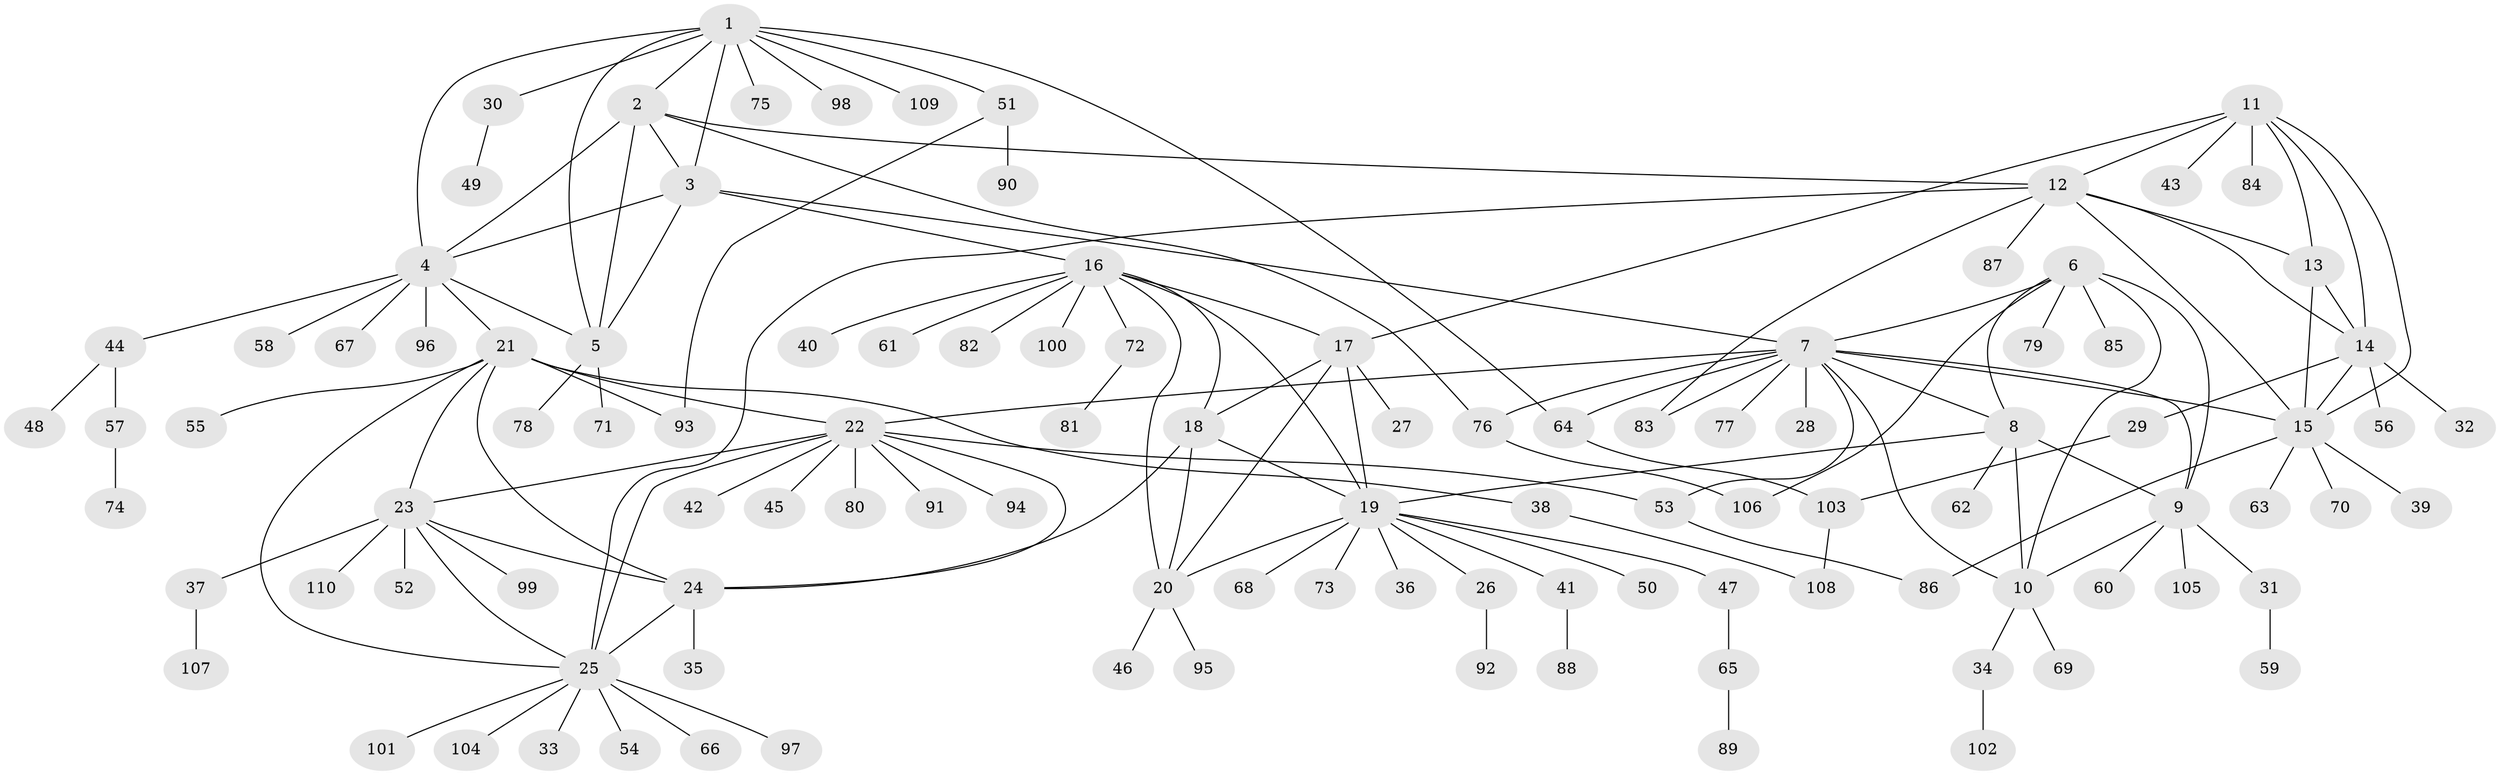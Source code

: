 // coarse degree distribution, {10: 0.03636363636363636, 6: 0.03636363636363636, 5: 0.05454545454545454, 8: 0.03636363636363636, 7: 0.05454545454545454, 18: 0.01818181818181818, 9: 0.03636363636363636, 4: 0.03636363636363636, 1: 0.6909090909090909}
// Generated by graph-tools (version 1.1) at 2025/19/03/04/25 18:19:56]
// undirected, 110 vertices, 154 edges
graph export_dot {
graph [start="1"]
  node [color=gray90,style=filled];
  1;
  2;
  3;
  4;
  5;
  6;
  7;
  8;
  9;
  10;
  11;
  12;
  13;
  14;
  15;
  16;
  17;
  18;
  19;
  20;
  21;
  22;
  23;
  24;
  25;
  26;
  27;
  28;
  29;
  30;
  31;
  32;
  33;
  34;
  35;
  36;
  37;
  38;
  39;
  40;
  41;
  42;
  43;
  44;
  45;
  46;
  47;
  48;
  49;
  50;
  51;
  52;
  53;
  54;
  55;
  56;
  57;
  58;
  59;
  60;
  61;
  62;
  63;
  64;
  65;
  66;
  67;
  68;
  69;
  70;
  71;
  72;
  73;
  74;
  75;
  76;
  77;
  78;
  79;
  80;
  81;
  82;
  83;
  84;
  85;
  86;
  87;
  88;
  89;
  90;
  91;
  92;
  93;
  94;
  95;
  96;
  97;
  98;
  99;
  100;
  101;
  102;
  103;
  104;
  105;
  106;
  107;
  108;
  109;
  110;
  1 -- 2;
  1 -- 3;
  1 -- 4;
  1 -- 5;
  1 -- 30;
  1 -- 51;
  1 -- 64;
  1 -- 75;
  1 -- 98;
  1 -- 109;
  2 -- 3;
  2 -- 4;
  2 -- 5;
  2 -- 12;
  2 -- 76;
  3 -- 4;
  3 -- 5;
  3 -- 7;
  3 -- 16;
  4 -- 5;
  4 -- 21;
  4 -- 44;
  4 -- 58;
  4 -- 67;
  4 -- 96;
  5 -- 71;
  5 -- 78;
  6 -- 7;
  6 -- 8;
  6 -- 9;
  6 -- 10;
  6 -- 79;
  6 -- 85;
  6 -- 106;
  7 -- 8;
  7 -- 9;
  7 -- 10;
  7 -- 15;
  7 -- 22;
  7 -- 28;
  7 -- 53;
  7 -- 64;
  7 -- 76;
  7 -- 77;
  7 -- 83;
  8 -- 9;
  8 -- 10;
  8 -- 19;
  8 -- 62;
  9 -- 10;
  9 -- 31;
  9 -- 60;
  9 -- 105;
  10 -- 34;
  10 -- 69;
  11 -- 12;
  11 -- 13;
  11 -- 14;
  11 -- 15;
  11 -- 17;
  11 -- 43;
  11 -- 84;
  12 -- 13;
  12 -- 14;
  12 -- 15;
  12 -- 25;
  12 -- 83;
  12 -- 87;
  13 -- 14;
  13 -- 15;
  14 -- 15;
  14 -- 29;
  14 -- 32;
  14 -- 56;
  15 -- 39;
  15 -- 63;
  15 -- 70;
  15 -- 86;
  16 -- 17;
  16 -- 18;
  16 -- 19;
  16 -- 20;
  16 -- 40;
  16 -- 61;
  16 -- 72;
  16 -- 82;
  16 -- 100;
  17 -- 18;
  17 -- 19;
  17 -- 20;
  17 -- 27;
  18 -- 19;
  18 -- 20;
  18 -- 24;
  19 -- 20;
  19 -- 26;
  19 -- 36;
  19 -- 41;
  19 -- 47;
  19 -- 50;
  19 -- 68;
  19 -- 73;
  20 -- 46;
  20 -- 95;
  21 -- 22;
  21 -- 23;
  21 -- 24;
  21 -- 25;
  21 -- 38;
  21 -- 55;
  21 -- 93;
  22 -- 23;
  22 -- 24;
  22 -- 25;
  22 -- 42;
  22 -- 45;
  22 -- 53;
  22 -- 80;
  22 -- 91;
  22 -- 94;
  23 -- 24;
  23 -- 25;
  23 -- 37;
  23 -- 52;
  23 -- 99;
  23 -- 110;
  24 -- 25;
  24 -- 35;
  25 -- 33;
  25 -- 54;
  25 -- 66;
  25 -- 97;
  25 -- 101;
  25 -- 104;
  26 -- 92;
  29 -- 103;
  30 -- 49;
  31 -- 59;
  34 -- 102;
  37 -- 107;
  38 -- 108;
  41 -- 88;
  44 -- 48;
  44 -- 57;
  47 -- 65;
  51 -- 90;
  51 -- 93;
  53 -- 86;
  57 -- 74;
  64 -- 103;
  65 -- 89;
  72 -- 81;
  76 -- 106;
  103 -- 108;
}
